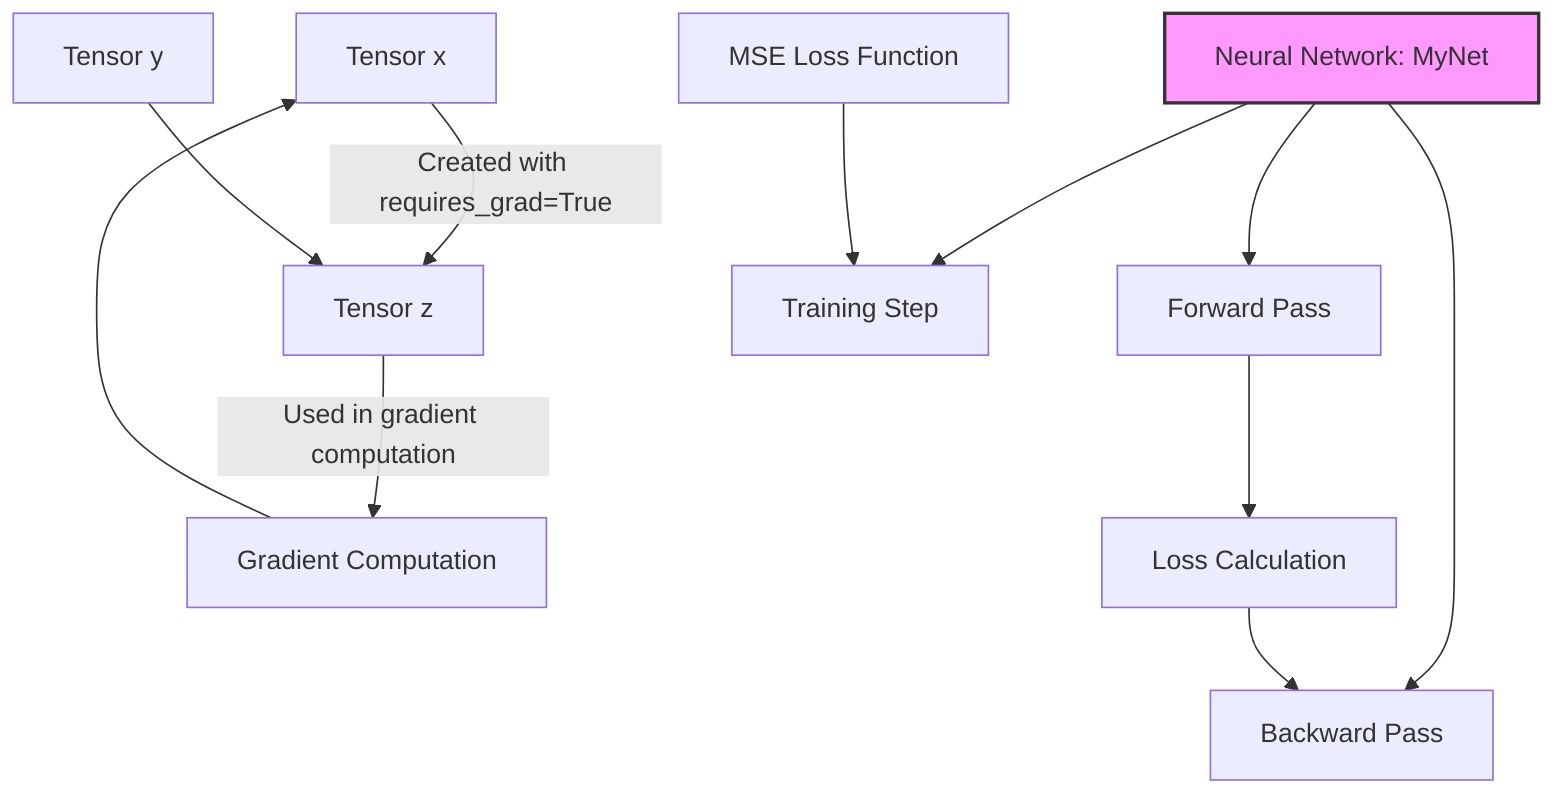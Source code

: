 flowchart TD
  %% This node represents the creation of x tensor
  x[Tensor x] -->|Created with requires_grad=True| z

  %% This node represents the creation of y tensor
  y[Tensor y] --> z

  %% This node represents the computation of z tensor
  z[Tensor z] -->|Used in gradient computation| Gradient_Computation

  %% Neural network instance is created
  net[Neural Network: MyNet] --> Forward_Pass
  net --> Backward_Pass
  net --> Training_Step

  %% Loss function is used in the training
  loss_fn[MSE Loss Function] --> Training_Step

  %% Forward pass in the model
  Forward_Pass[Forward Pass] --> Loss_Calculation

  %% Backward pass for gradient computation
  Backward_Pass[Backward Pass]

  %% Training step includes updating network parameters
  Training_Step[Training Step]

  %% Loss is calculated by comparing model output to targets
  Loss_Calculation[Loss Calculation] --> Backward_Pass

  %% Gradient computation on z following backward call
  Gradient_Computation[Gradient Computation] --> x

  %% Model: MyNet details
  classDef modelClass fill:#f9f,stroke:#333,stroke-width:2px;
  net:::modelClass

  %% Explanation: x, y, z, net, loss_fn
  %% MyNet: 3 inputs, 3 outputs, 20 hidden layer neurons, Tanh activation